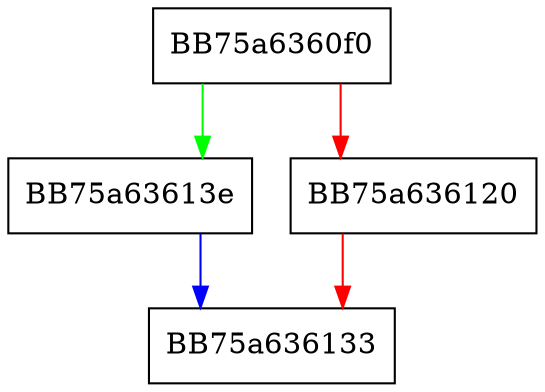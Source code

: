 digraph SSE_cvttss2si32 {
  node [shape="box"];
  graph [splines=ortho];
  BB75a6360f0 -> BB75a63613e [color="green"];
  BB75a6360f0 -> BB75a636120 [color="red"];
  BB75a636120 -> BB75a636133 [color="red"];
  BB75a63613e -> BB75a636133 [color="blue"];
}